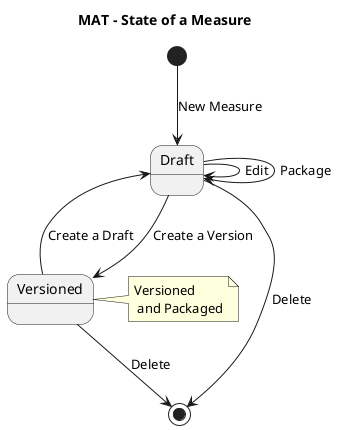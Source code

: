 @startuml

title MAT - State of a Measure

[*] -down-> Draft: New Measure

Draft --> [*]: Delete

Draft --> Draft: Edit

Draft --> Draft: Package

Draft --> Versioned: Create a Version

Versioned -left-> Draft: Create a Draft

Versioned --> [*]: Delete

note right of Versioned : Versioned\n and Packaged

@enduml